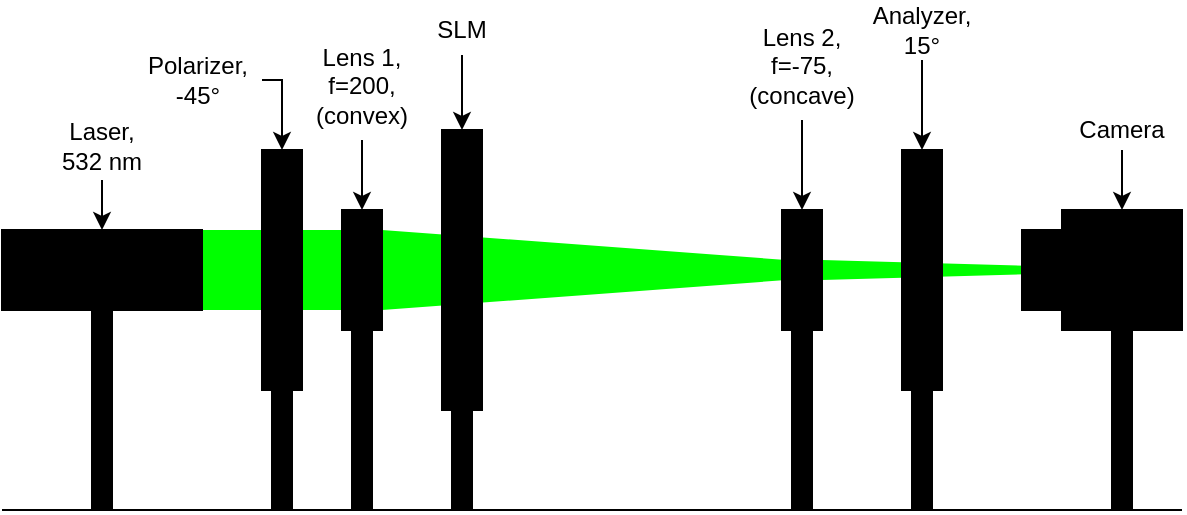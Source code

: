 <mxfile>
    <diagram id="SL8H2ZP1onxJy9nslx8K" name="Page-1">
        <mxGraphModel dx="697" dy="774" grid="1" gridSize="10" guides="1" tooltips="1" connect="1" arrows="1" fold="1" page="1" pageScale="1" pageWidth="827" pageHeight="1169" math="0" shadow="0">
            <root>
                <mxCell id="0"/>
                <mxCell id="1" parent="0"/>
                <mxCell id="NaqtpgOzilmIxhuoCxP4-29" value="" style="triangle;whiteSpace=wrap;html=1;fillColor=#00FF00;strokeColor=none;" parent="1" vertex="1">
                    <mxGeometry x="230" y="260" width="270" height="40" as="geometry"/>
                </mxCell>
                <mxCell id="NaqtpgOzilmIxhuoCxP4-7" value="" style="rounded=0;whiteSpace=wrap;html=1;strokeColor=none;fillColor=#00FF00;" parent="1" vertex="1">
                    <mxGeometry x="140" y="260" width="30" height="40" as="geometry"/>
                </mxCell>
                <mxCell id="NaqtpgOzilmIxhuoCxP4-8" value="" style="rounded=0;whiteSpace=wrap;html=1;strokeColor=none;fillColor=#00FF00;" parent="1" vertex="1">
                    <mxGeometry x="190" y="260" width="20" height="40" as="geometry"/>
                </mxCell>
                <mxCell id="NaqtpgOzilmIxhuoCxP4-30" value="" style="triangle;whiteSpace=wrap;html=1;fillColor=#00FF00;strokeColor=none;" parent="1" vertex="1">
                    <mxGeometry x="450" y="275" width="180" height="10" as="geometry"/>
                </mxCell>
                <mxCell id="NaqtpgOzilmIxhuoCxP4-1" value="" style="endArrow=none;html=1;rounded=0;" parent="1" edge="1">
                    <mxGeometry width="50" height="50" relative="1" as="geometry">
                        <mxPoint x="40" y="400" as="sourcePoint"/>
                        <mxPoint x="630" y="400" as="targetPoint"/>
                    </mxGeometry>
                </mxCell>
                <mxCell id="NaqtpgOzilmIxhuoCxP4-10" value="" style="rounded=0;whiteSpace=wrap;html=1;fillColor=#000000;" parent="1" vertex="1">
                    <mxGeometry x="85" y="300" width="10" height="100" as="geometry"/>
                </mxCell>
                <mxCell id="NaqtpgOzilmIxhuoCxP4-11" value="" style="rounded=0;whiteSpace=wrap;html=1;fillColor=#000000;" parent="1" vertex="1">
                    <mxGeometry x="175" y="340" width="10" height="60" as="geometry"/>
                </mxCell>
                <mxCell id="NaqtpgOzilmIxhuoCxP4-12" value="" style="rounded=0;whiteSpace=wrap;html=1;fillColor=#000000;" parent="1" vertex="1">
                    <mxGeometry x="495" y="340" width="10" height="60" as="geometry"/>
                </mxCell>
                <mxCell id="NaqtpgOzilmIxhuoCxP4-13" value="" style="rounded=0;whiteSpace=wrap;html=1;fillColor=#000000;" parent="1" vertex="1">
                    <mxGeometry x="265" y="350" width="10" height="50" as="geometry"/>
                </mxCell>
                <mxCell id="NaqtpgOzilmIxhuoCxP4-16" value="" style="rounded=0;whiteSpace=wrap;html=1;fillColor=#000000;" parent="1" vertex="1">
                    <mxGeometry x="595" y="310" width="10" height="90" as="geometry"/>
                </mxCell>
                <mxCell id="NaqtpgOzilmIxhuoCxP4-18" value="" style="rounded=0;whiteSpace=wrap;html=1;fillColor=#000000;" parent="1" vertex="1">
                    <mxGeometry x="215" y="310" width="10" height="90" as="geometry"/>
                </mxCell>
                <mxCell id="NaqtpgOzilmIxhuoCxP4-24" value="" style="rounded=0;whiteSpace=wrap;html=1;fillColor=#000000;" parent="1" vertex="1">
                    <mxGeometry x="435" y="310" width="10" height="90" as="geometry"/>
                </mxCell>
                <mxCell id="NaqtpgOzilmIxhuoCxP4-41" style="edgeStyle=orthogonalEdgeStyle;rounded=0;orthogonalLoop=1;jettySize=auto;html=1;exitX=1;exitY=0.5;exitDx=0;exitDy=0;entryX=0.5;entryY=0;entryDx=0;entryDy=0;" parent="1" source="NaqtpgOzilmIxhuoCxP4-31" target="NaqtpgOzilmIxhuoCxP4-4" edge="1">
                    <mxGeometry relative="1" as="geometry"/>
                </mxCell>
                <mxCell id="NaqtpgOzilmIxhuoCxP4-31" value="Polarizer,&lt;br&gt;-45°" style="text;html=1;strokeColor=none;fillColor=none;align=center;verticalAlign=middle;whiteSpace=wrap;rounded=0;" parent="1" vertex="1">
                    <mxGeometry x="106" y="170" width="64" height="30" as="geometry"/>
                </mxCell>
                <mxCell id="NaqtpgOzilmIxhuoCxP4-52" style="edgeStyle=orthogonalEdgeStyle;rounded=0;orthogonalLoop=1;jettySize=auto;html=1;exitX=0.5;exitY=1;exitDx=0;exitDy=0;entryX=0.5;entryY=0;entryDx=0;entryDy=0;" parent="1" source="NaqtpgOzilmIxhuoCxP4-32" target="NaqtpgOzilmIxhuoCxP4-3" edge="1">
                    <mxGeometry relative="1" as="geometry"/>
                </mxCell>
                <mxCell id="NaqtpgOzilmIxhuoCxP4-32" value="&lt;div&gt;Laser,&lt;/div&gt;&lt;div&gt;532 nm&lt;/div&gt;" style="text;html=1;strokeColor=none;fillColor=none;align=center;verticalAlign=middle;whiteSpace=wrap;rounded=0;" parent="1" vertex="1">
                    <mxGeometry x="60" y="200" width="60" height="35" as="geometry"/>
                </mxCell>
                <mxCell id="NaqtpgOzilmIxhuoCxP4-44" style="edgeStyle=orthogonalEdgeStyle;rounded=0;orthogonalLoop=1;jettySize=auto;html=1;exitX=0.5;exitY=1;exitDx=0;exitDy=0;" parent="1" source="NaqtpgOzilmIxhuoCxP4-36" target="NaqtpgOzilmIxhuoCxP4-6" edge="1">
                    <mxGeometry relative="1" as="geometry"/>
                </mxCell>
                <mxCell id="NaqtpgOzilmIxhuoCxP4-36" value="SLM" style="text;html=1;strokeColor=none;fillColor=none;align=center;verticalAlign=middle;whiteSpace=wrap;rounded=0;" parent="1" vertex="1">
                    <mxGeometry x="240" y="147.5" width="60" height="25" as="geometry"/>
                </mxCell>
                <mxCell id="NaqtpgOzilmIxhuoCxP4-45" style="edgeStyle=orthogonalEdgeStyle;rounded=0;orthogonalLoop=1;jettySize=auto;html=1;exitX=0.5;exitY=1;exitDx=0;exitDy=0;" parent="1" source="NaqtpgOzilmIxhuoCxP4-38" target="NaqtpgOzilmIxhuoCxP4-23" edge="1">
                    <mxGeometry relative="1" as="geometry"/>
                </mxCell>
                <mxCell id="NaqtpgOzilmIxhuoCxP4-38" value="&lt;div&gt;Lens 1,&lt;/div&gt;&lt;div&gt;f=200,&lt;br&gt;&lt;/div&gt;&lt;div&gt;(convex)&lt;br&gt;&lt;/div&gt;" style="text;html=1;strokeColor=none;fillColor=none;align=center;verticalAlign=middle;whiteSpace=wrap;rounded=0;" parent="1" vertex="1">
                    <mxGeometry x="190" y="160" width="60" height="55" as="geometry"/>
                </mxCell>
                <mxCell id="3" value="" style="edgeStyle=none;html=1;" parent="1" source="NaqtpgOzilmIxhuoCxP4-43" target="NaqtpgOzilmIxhuoCxP4-5" edge="1">
                    <mxGeometry relative="1" as="geometry"/>
                </mxCell>
                <mxCell id="NaqtpgOzilmIxhuoCxP4-43" value="Analyzer,&lt;br&gt;15°" style="text;html=1;strokeColor=none;fillColor=none;align=center;verticalAlign=middle;whiteSpace=wrap;rounded=0;" parent="1" vertex="1">
                    <mxGeometry x="468" y="145" width="64" height="30" as="geometry"/>
                </mxCell>
                <mxCell id="NaqtpgOzilmIxhuoCxP4-50" style="edgeStyle=orthogonalEdgeStyle;rounded=0;orthogonalLoop=1;jettySize=auto;html=1;exitX=0.5;exitY=1;exitDx=0;exitDy=0;entryX=0.5;entryY=0;entryDx=0;entryDy=0;" parent="1" source="NaqtpgOzilmIxhuoCxP4-48" target="NaqtpgOzilmIxhuoCxP4-25" edge="1">
                    <mxGeometry relative="1" as="geometry"/>
                </mxCell>
                <mxCell id="NaqtpgOzilmIxhuoCxP4-48" value="&lt;div&gt;Lens 2,&lt;/div&gt;&lt;div&gt;f=-75,&lt;br&gt;&lt;/div&gt;&lt;div&gt;(concave)&lt;/div&gt;" style="text;html=1;strokeColor=none;fillColor=none;align=center;verticalAlign=middle;whiteSpace=wrap;rounded=0;" parent="1" vertex="1">
                    <mxGeometry x="410" y="150" width="60" height="55" as="geometry"/>
                </mxCell>
                <mxCell id="NaqtpgOzilmIxhuoCxP4-4" value="" style="rounded=0;whiteSpace=wrap;html=1;fillColor=#000000;" parent="1" vertex="1">
                    <mxGeometry x="170" y="220" width="20" height="120" as="geometry"/>
                </mxCell>
                <mxCell id="NaqtpgOzilmIxhuoCxP4-5" value="" style="rounded=0;whiteSpace=wrap;html=1;fillColor=#000000;" parent="1" vertex="1">
                    <mxGeometry x="490" y="220" width="20" height="120" as="geometry"/>
                </mxCell>
                <mxCell id="NaqtpgOzilmIxhuoCxP4-6" value="" style="rounded=0;whiteSpace=wrap;html=1;fillColor=#000000;" parent="1" vertex="1">
                    <mxGeometry x="260" y="210" width="20" height="140" as="geometry"/>
                </mxCell>
                <mxCell id="NaqtpgOzilmIxhuoCxP4-23" value="" style="rounded=0;whiteSpace=wrap;html=1;fillColor=#000000;" parent="1" vertex="1">
                    <mxGeometry x="210" y="250" width="20" height="60" as="geometry"/>
                </mxCell>
                <mxCell id="NaqtpgOzilmIxhuoCxP4-15" value="" style="rounded=0;whiteSpace=wrap;html=1;fillColor=#000000;" parent="1" vertex="1">
                    <mxGeometry x="550" y="260" width="20" height="40" as="geometry"/>
                </mxCell>
                <mxCell id="NaqtpgOzilmIxhuoCxP4-14" value="" style="rounded=0;whiteSpace=wrap;html=1;fillColor=#000000;" parent="1" vertex="1">
                    <mxGeometry x="570" y="250" width="60" height="60" as="geometry"/>
                </mxCell>
                <mxCell id="NaqtpgOzilmIxhuoCxP4-3" value="" style="rounded=0;whiteSpace=wrap;html=1;fillColor=#000000;" parent="1" vertex="1">
                    <mxGeometry x="40" y="260" width="100" height="40" as="geometry"/>
                </mxCell>
                <mxCell id="NaqtpgOzilmIxhuoCxP4-55" value="" style="edgeStyle=orthogonalEdgeStyle;rounded=0;orthogonalLoop=1;jettySize=auto;html=1;" parent="1" source="NaqtpgOzilmIxhuoCxP4-54" target="NaqtpgOzilmIxhuoCxP4-14" edge="1">
                    <mxGeometry relative="1" as="geometry"/>
                </mxCell>
                <mxCell id="NaqtpgOzilmIxhuoCxP4-54" value="Camera" style="text;html=1;strokeColor=none;fillColor=none;align=center;verticalAlign=middle;whiteSpace=wrap;rounded=0;" parent="1" vertex="1">
                    <mxGeometry x="570" y="200" width="60" height="20" as="geometry"/>
                </mxCell>
                <mxCell id="NaqtpgOzilmIxhuoCxP4-25" value="" style="rounded=0;whiteSpace=wrap;html=1;fillColor=#000000;fillOpacity=100;" parent="1" vertex="1">
                    <mxGeometry x="430" y="250" width="20" height="60" as="geometry"/>
                </mxCell>
            </root>
        </mxGraphModel>
    </diagram>
</mxfile>